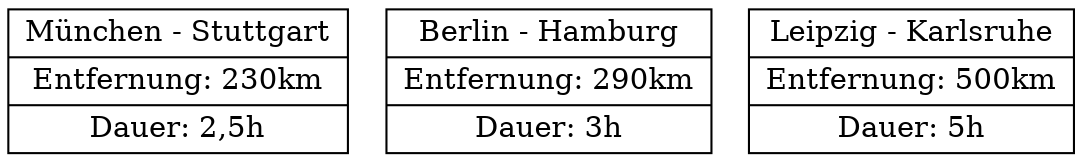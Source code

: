 digraph structs {
    node [shape=record];
	MU_STU [label="{München - Stuttgart|Entfernung: 230km|Dauer: 2,5h}"]
	B_HAM [label="{Berlin - Hamburg|Entfernung: 290km|Dauer: 3h}"]
	L_KA [label="{Leipzig - Karlsruhe|Entfernung: 500km|Dauer: 5h}"]
}
